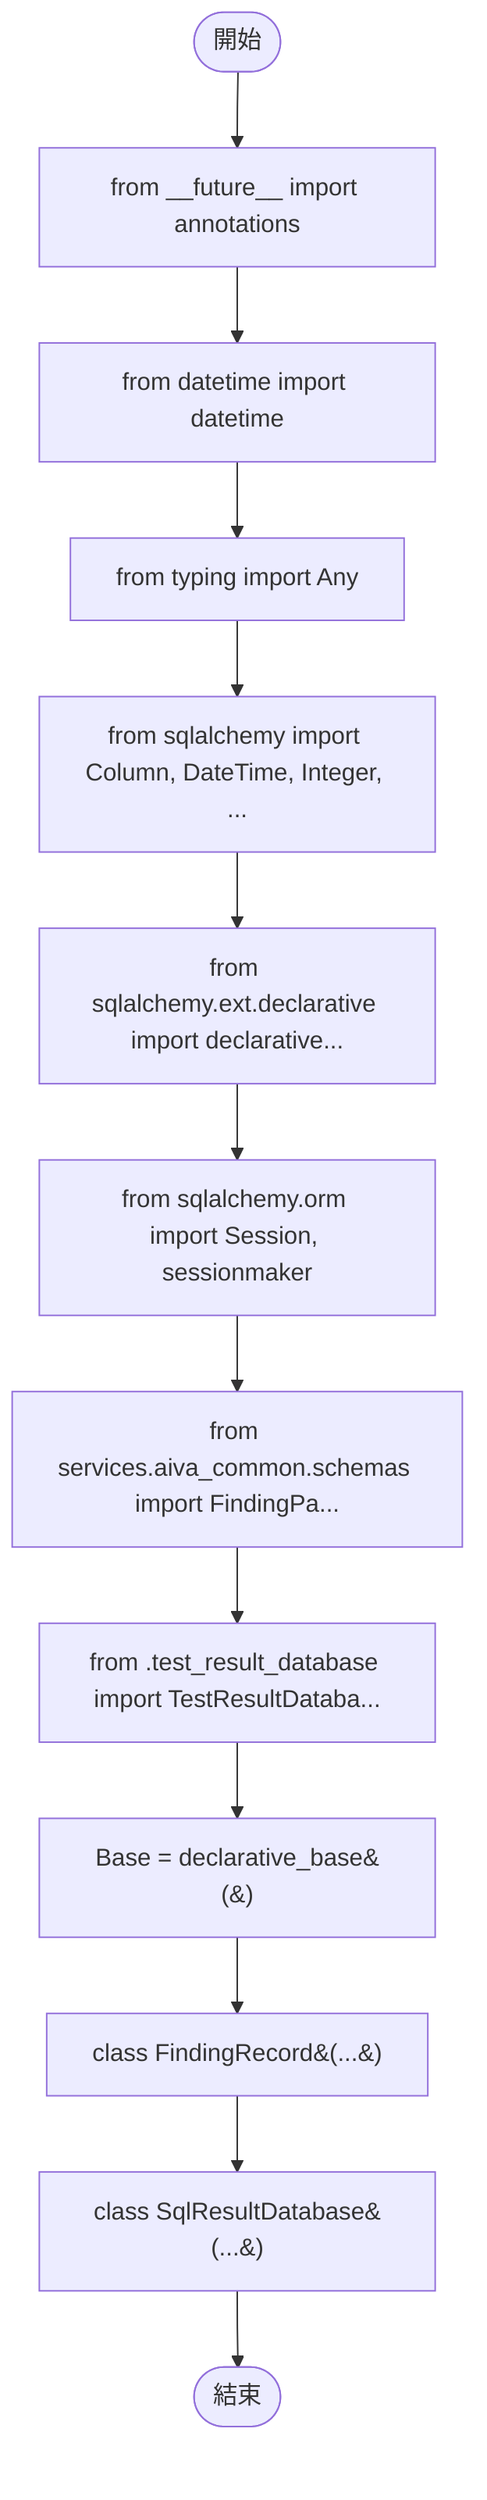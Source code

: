 flowchart TB
    n1([開始])
    n2([結束])
    n3[from __future__ import annotations]
    n4[from datetime import datetime]
    n5[from typing import Any]
    n6[from sqlalchemy import Column, DateTime, Integer, ...]
    n7[from sqlalchemy.ext.declarative import declarative...]
    n8[from sqlalchemy.orm import Session, sessionmaker]
    n9[from services.aiva_common.schemas import FindingPa...]
    n10[from .test_result_database import TestResultDataba...]
    n11[Base = declarative_base&#40;&#41;]
    n12[class FindingRecord&#40;...&#41;]
    n13[class SqlResultDatabase&#40;...&#41;]
    n1 --> n3
    n3 --> n4
    n4 --> n5
    n5 --> n6
    n6 --> n7
    n7 --> n8
    n8 --> n9
    n9 --> n10
    n10 --> n11
    n11 --> n12
    n12 --> n13
    n13 --> n2